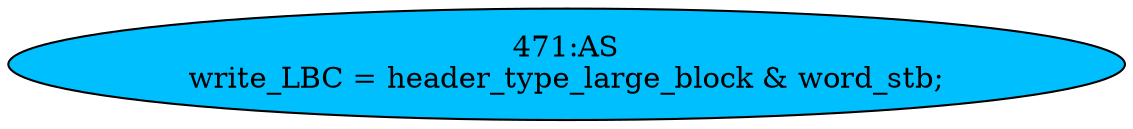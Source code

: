 strict digraph "" {
	node [label="\N"];
	"471:AS"	 [ast="<pyverilog.vparser.ast.Assign object at 0x7f1e4d7e78d0>",
		def_var="['write_LBC']",
		fillcolor=deepskyblue,
		label="471:AS
write_LBC = header_type_large_block & word_stb;",
		statements="[]",
		style=filled,
		typ=Assign,
		use_var="['header_type_large_block', 'word_stb']"];
}

